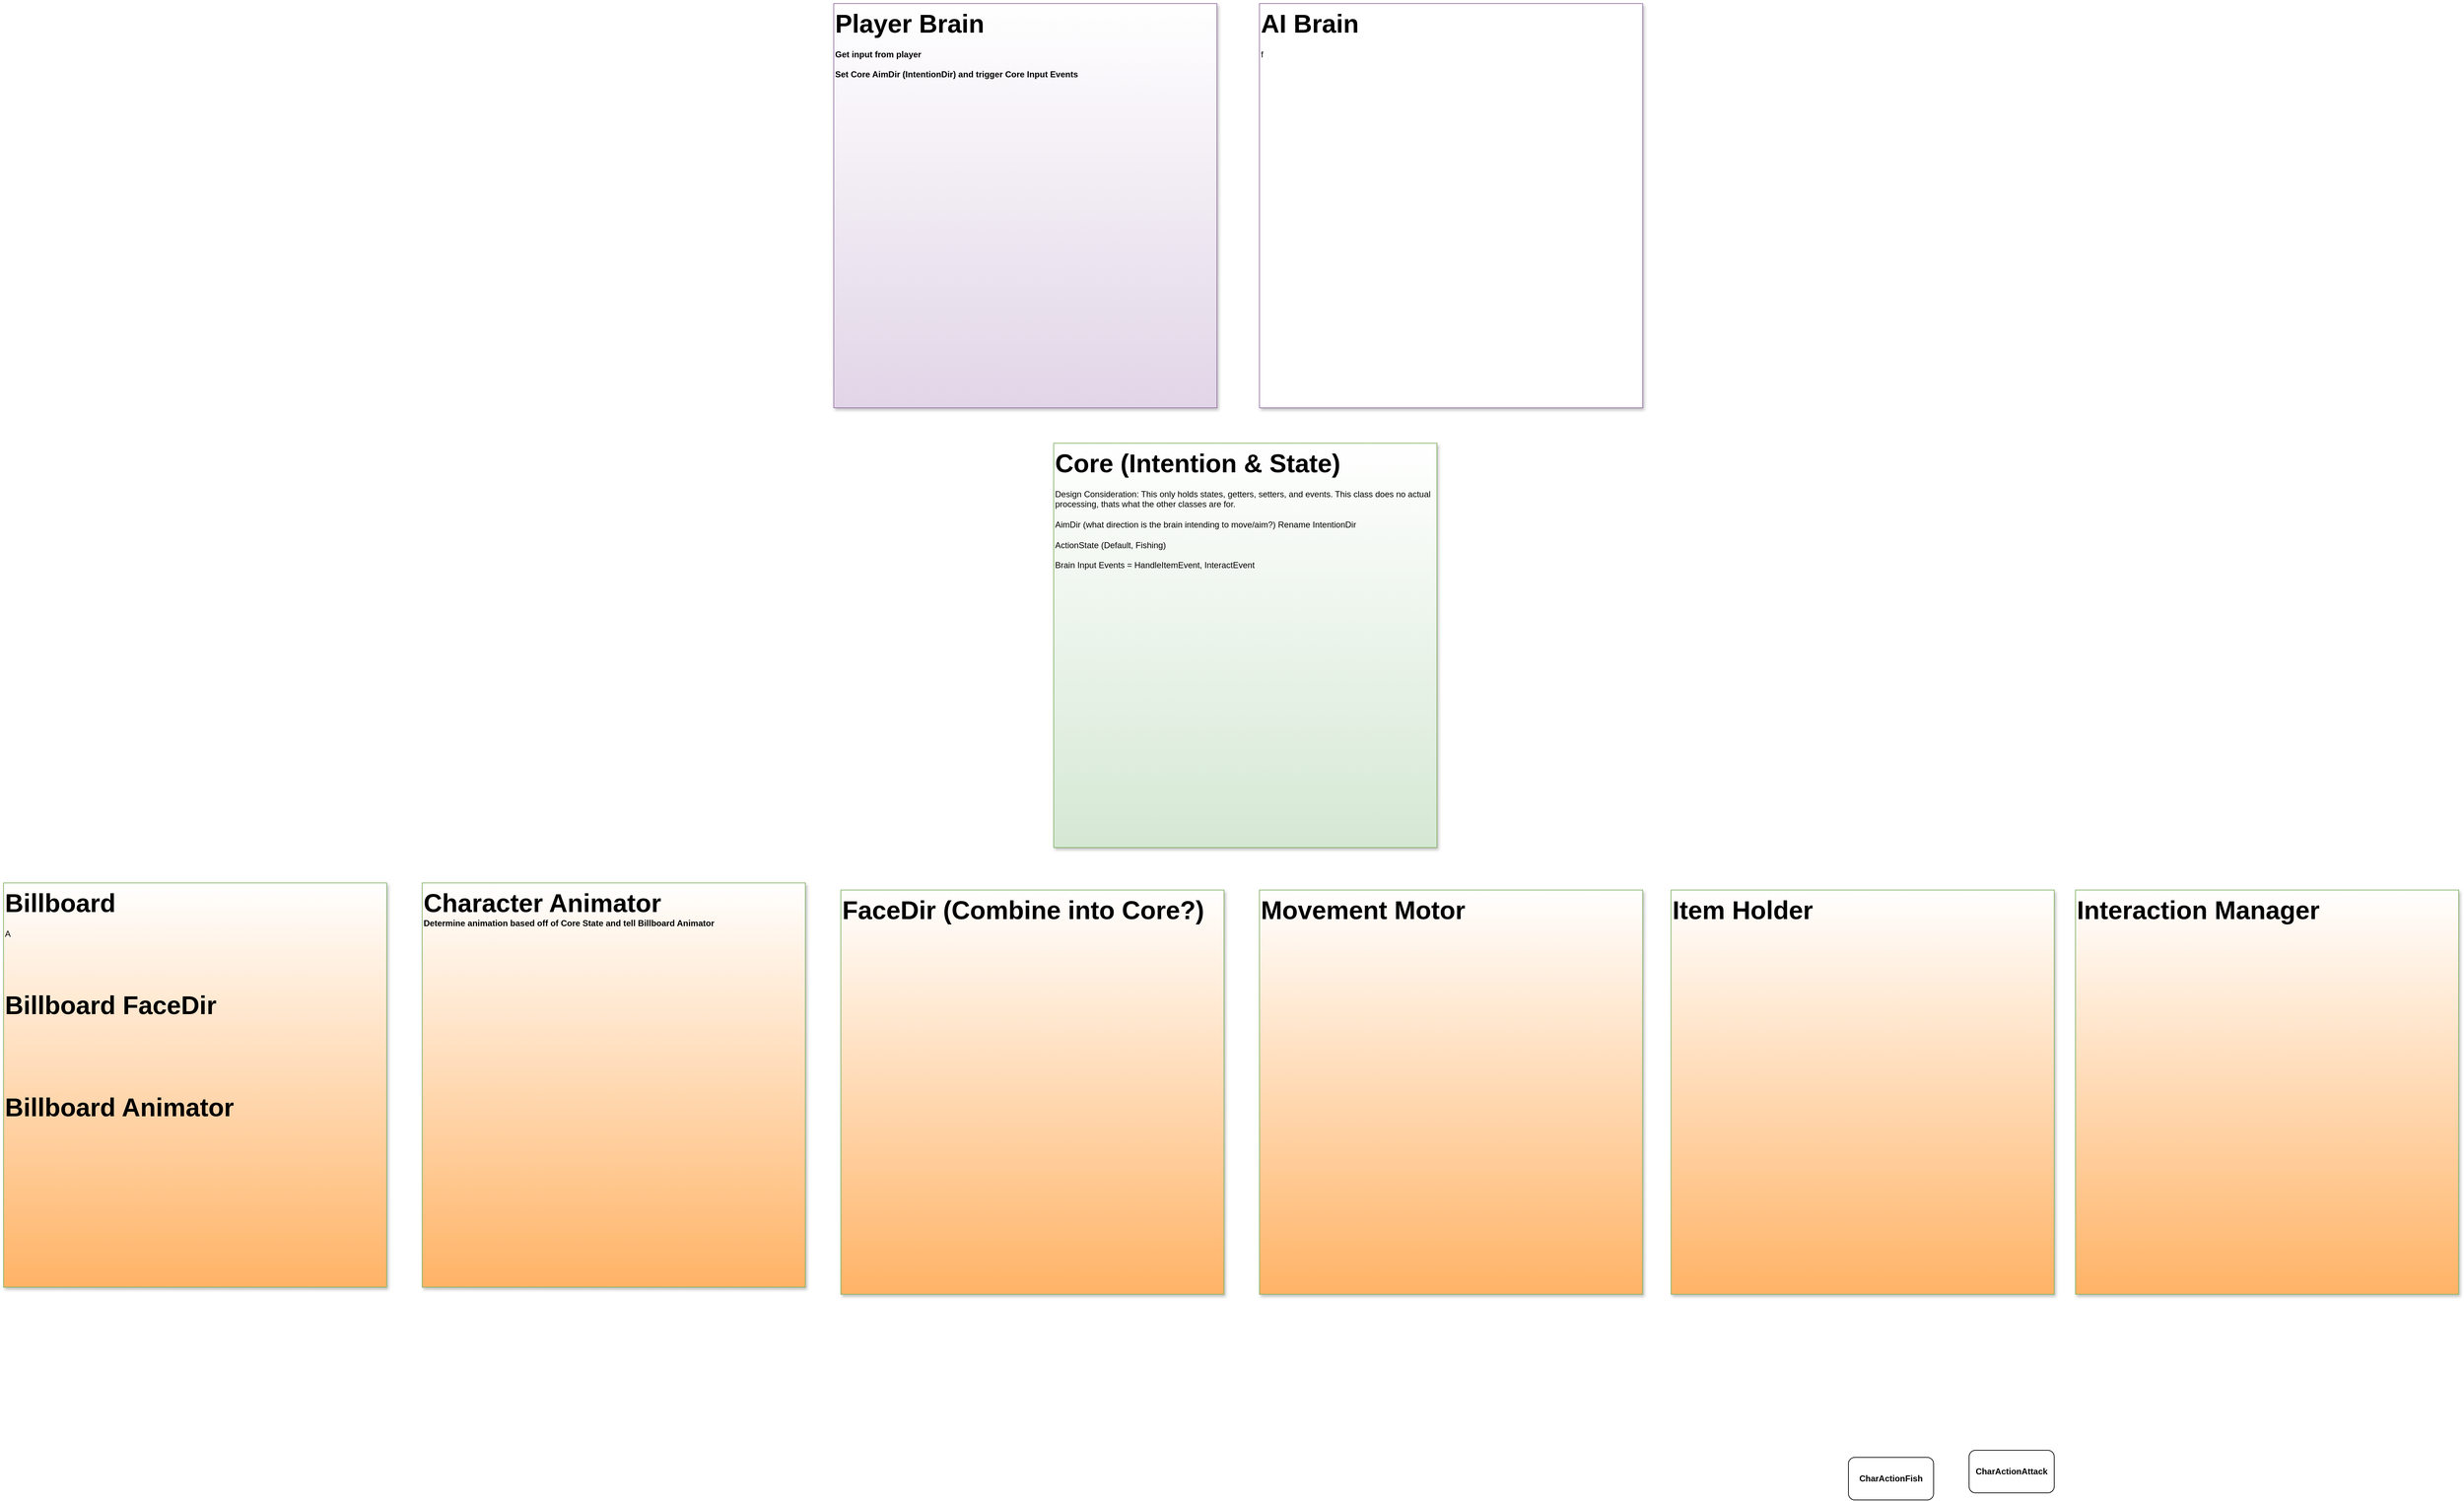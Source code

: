 <mxfile version="12.9.3" type="device"><diagram id="iAdUW8xP9cKSXC6frR1t" name="Page-1"><mxGraphModel dx="2751" dy="2016" grid="1" gridSize="10" guides="1" tooltips="1" connect="1" arrows="1" fold="1" page="1" pageScale="1" pageWidth="1920" pageHeight="1200" math="0" shadow="0"><root><mxCell id="0"/><mxCell id="1" parent="0"/><mxCell id="SQbrFaVCYojEVkqB_byF-3" value="&lt;b&gt;&lt;font style=&quot;font-size: 36px&quot;&gt;Core (Intention &amp;amp; State)&lt;br&gt;&lt;/font&gt;&lt;/b&gt;&lt;br&gt;Design Consideration: This only holds states, getters, setters, and events. This class does no actual processing, thats what the other classes are for.&lt;br&gt;&lt;br&gt;AimDir (what direction is the brain intending to move/aim?) Rename IntentionDir&lt;br&gt;&lt;br&gt;ActionState (Default, Fishing)&lt;br&gt;&lt;br&gt;Brain Input Events = HandleItemEvent, InteractEvent" style="rounded=0;whiteSpace=wrap;html=1;verticalAlign=top;align=left;glass=0;shadow=1;comic=0;fillColor=#d5e8d4;strokeColor=#82b366;gradientColor=#ffffff;gradientDirection=north;" vertex="1" parent="1"><mxGeometry x="-260" y="-570" width="540" height="570" as="geometry"/></mxCell><mxCell id="SQbrFaVCYojEVkqB_byF-40" style="edgeStyle=orthogonalEdgeStyle;rounded=0;orthogonalLoop=1;jettySize=auto;html=1;exitX=0;exitY=0.75;exitDx=0;exitDy=0;" edge="1" parent="1"><mxGeometry relative="1" as="geometry"><mxPoint x="1120" y="360" as="targetPoint"/><mxPoint x="1150" y="335" as="sourcePoint"/></mxGeometry></mxCell><mxCell id="SQbrFaVCYojEVkqB_byF-35" value="&lt;b&gt;CharActionFish&lt;/b&gt;" style="rounded=1;whiteSpace=wrap;html=1;" vertex="1" parent="1"><mxGeometry x="860" y="860" width="120" height="60" as="geometry"/></mxCell><mxCell id="SQbrFaVCYojEVkqB_byF-41" value="?" style="text;html=1;strokeColor=none;fillColor=none;align=center;verticalAlign=middle;whiteSpace=wrap;rounded=0;" vertex="1" parent="1"><mxGeometry x="1090" y="330" width="40" height="20" as="geometry"/></mxCell><mxCell id="SQbrFaVCYojEVkqB_byF-42" value="&lt;b&gt;CharActionAttack&lt;/b&gt;" style="rounded=1;whiteSpace=wrap;html=1;" vertex="1" parent="1"><mxGeometry x="1030" y="850" width="120" height="60" as="geometry"/></mxCell><mxCell id="SQbrFaVCYojEVkqB_byF-49" value="&lt;b&gt;&lt;font style=&quot;font-size: 36px&quot;&gt;AI Brain&lt;/font&gt;&lt;/b&gt;&lt;br&gt;&lt;br&gt;f" style="rounded=0;whiteSpace=wrap;html=1;verticalAlign=top;align=left;glass=0;shadow=1;comic=0;fillColor=#ffffff;strokeColor=#9673a6;gradientDirection=north;gradientColor=#ffffff;" vertex="1" parent="1"><mxGeometry x="30" y="-1190" width="540" height="570" as="geometry"/></mxCell><mxCell id="SQbrFaVCYojEVkqB_byF-50" value="&lt;b&gt;&lt;span style=&quot;font-size: 36px&quot;&gt;Player Brain&lt;/span&gt;&lt;br&gt;&lt;br&gt;Get input from player&lt;br&gt;&lt;br&gt;Set Core AimDir (IntentionDir) and trigger Core Input Events&lt;br&gt;&lt;/b&gt;" style="rounded=0;whiteSpace=wrap;html=1;verticalAlign=top;align=left;glass=0;shadow=1;comic=0;fillColor=#e1d5e7;strokeColor=#9673a6;gradientDirection=north;gradientColor=#ffffff;" vertex="1" parent="1"><mxGeometry x="-570" y="-1190" width="540" height="570" as="geometry"/></mxCell><mxCell id="SQbrFaVCYojEVkqB_byF-51" value="&lt;b&gt;&lt;font style=&quot;font-size: 36px&quot;&gt;Billboard&lt;/font&gt;&lt;/b&gt;&lt;br&gt;&lt;br&gt;A&lt;br&gt;&lt;br&gt;&lt;br&gt;&lt;br&gt;&lt;br&gt;&lt;br&gt;&lt;b&gt;&lt;font style=&quot;font-size: 36px&quot;&gt;Billboard FaceDir&lt;br&gt;&lt;/font&gt;&lt;/b&gt;&lt;br&gt;&lt;br&gt;&lt;br&gt;&lt;br&gt;&lt;br&gt;&lt;br&gt;&lt;br&gt;&lt;b&gt;&lt;font style=&quot;font-size: 36px&quot;&gt;Billboard Animator&lt;/font&gt;&lt;/b&gt;" style="rounded=0;whiteSpace=wrap;html=1;verticalAlign=top;align=left;glass=0;shadow=1;comic=0;fillColor=#FFB366;strokeColor=#82b366;gradientColor=#ffffff;gradientDirection=north;" vertex="1" parent="1"><mxGeometry x="-1740" y="50" width="540" height="570" as="geometry"/></mxCell><mxCell id="SQbrFaVCYojEVkqB_byF-52" value="&lt;span style=&quot;font-size: 36px&quot;&gt;&lt;b&gt;FaceDir (Combine into Core?)&lt;/b&gt;&lt;/span&gt;" style="rounded=0;whiteSpace=wrap;html=1;verticalAlign=top;align=left;glass=0;shadow=1;comic=0;fillColor=#FFB366;strokeColor=#82b366;gradientColor=#ffffff;gradientDirection=north;" vertex="1" parent="1"><mxGeometry x="-560" y="60" width="540" height="570" as="geometry"/></mxCell><mxCell id="SQbrFaVCYojEVkqB_byF-53" value="&lt;span style=&quot;font-size: 36px&quot;&gt;&lt;b&gt;Movement Motor&lt;/b&gt;&lt;/span&gt;" style="rounded=0;whiteSpace=wrap;html=1;verticalAlign=top;align=left;glass=0;shadow=1;comic=0;fillColor=#FFB366;strokeColor=#82b366;gradientColor=#ffffff;gradientDirection=north;" vertex="1" parent="1"><mxGeometry x="30" y="60" width="540" height="570" as="geometry"/></mxCell><mxCell id="SQbrFaVCYojEVkqB_byF-54" value="&lt;b&gt;&lt;span style=&quot;font-size: 36px&quot;&gt;Character Animator&lt;/span&gt;&lt;br&gt;&lt;font style=&quot;font-size: 12px&quot;&gt;Determine animation based off of Core State and tell Billboard Animator&lt;/font&gt;&lt;br&gt;&lt;/b&gt;" style="rounded=0;whiteSpace=wrap;html=1;verticalAlign=top;align=left;glass=0;shadow=1;comic=0;fillColor=#FFB366;strokeColor=#82b366;gradientColor=#ffffff;gradientDirection=north;" vertex="1" parent="1"><mxGeometry x="-1150" y="50" width="540" height="570" as="geometry"/></mxCell><mxCell id="SQbrFaVCYojEVkqB_byF-55" value="&lt;span style=&quot;font-size: 36px&quot;&gt;&lt;b&gt;Item Holder&lt;/b&gt;&lt;/span&gt;" style="rounded=0;whiteSpace=wrap;html=1;verticalAlign=top;align=left;glass=0;shadow=1;comic=0;fillColor=#FFB366;strokeColor=#82b366;gradientColor=#ffffff;gradientDirection=north;" vertex="1" parent="1"><mxGeometry x="610" y="60" width="540" height="570" as="geometry"/></mxCell><mxCell id="SQbrFaVCYojEVkqB_byF-56" value="&lt;span style=&quot;font-size: 36px&quot;&gt;&lt;b&gt;Interaction Manager&lt;/b&gt;&lt;/span&gt;" style="rounded=0;whiteSpace=wrap;html=1;verticalAlign=top;align=left;glass=0;shadow=1;comic=0;fillColor=#FFB366;strokeColor=#82b366;gradientColor=#ffffff;gradientDirection=north;" vertex="1" parent="1"><mxGeometry x="1180" y="60" width="540" height="570" as="geometry"/></mxCell></root></mxGraphModel></diagram></mxfile>